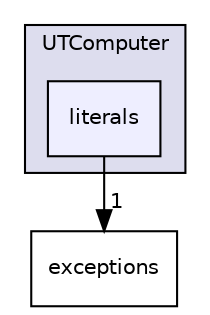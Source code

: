 digraph "/Users/raphael/Documents/Etudes_Informatique/GitHub/Projet_LO21/ut-computer/UTComputer/literals" {
  compound=true
  node [ fontsize="10", fontname="Helvetica"];
  edge [ labelfontsize="10", labelfontname="Helvetica"];
  subgraph clusterdir_47ae25f0e033da9fb3918706c871c22e {
    graph [ bgcolor="#ddddee", pencolor="black", label="UTComputer" fontname="Helvetica", fontsize="10", URL="dir_47ae25f0e033da9fb3918706c871c22e.html"]
  dir_361df549749f8fb1bceea741f91fc781 [shape=box, label="literals", style="filled", fillcolor="#eeeeff", pencolor="black", URL="dir_361df549749f8fb1bceea741f91fc781.html"];
  }
  dir_5e1b56bc98b90bc16e35d18cd8472250 [shape=box label="exceptions" URL="dir_5e1b56bc98b90bc16e35d18cd8472250.html"];
  dir_361df549749f8fb1bceea741f91fc781->dir_5e1b56bc98b90bc16e35d18cd8472250 [headlabel="1", labeldistance=1.5 headhref="dir_000004_000002.html"];
}
